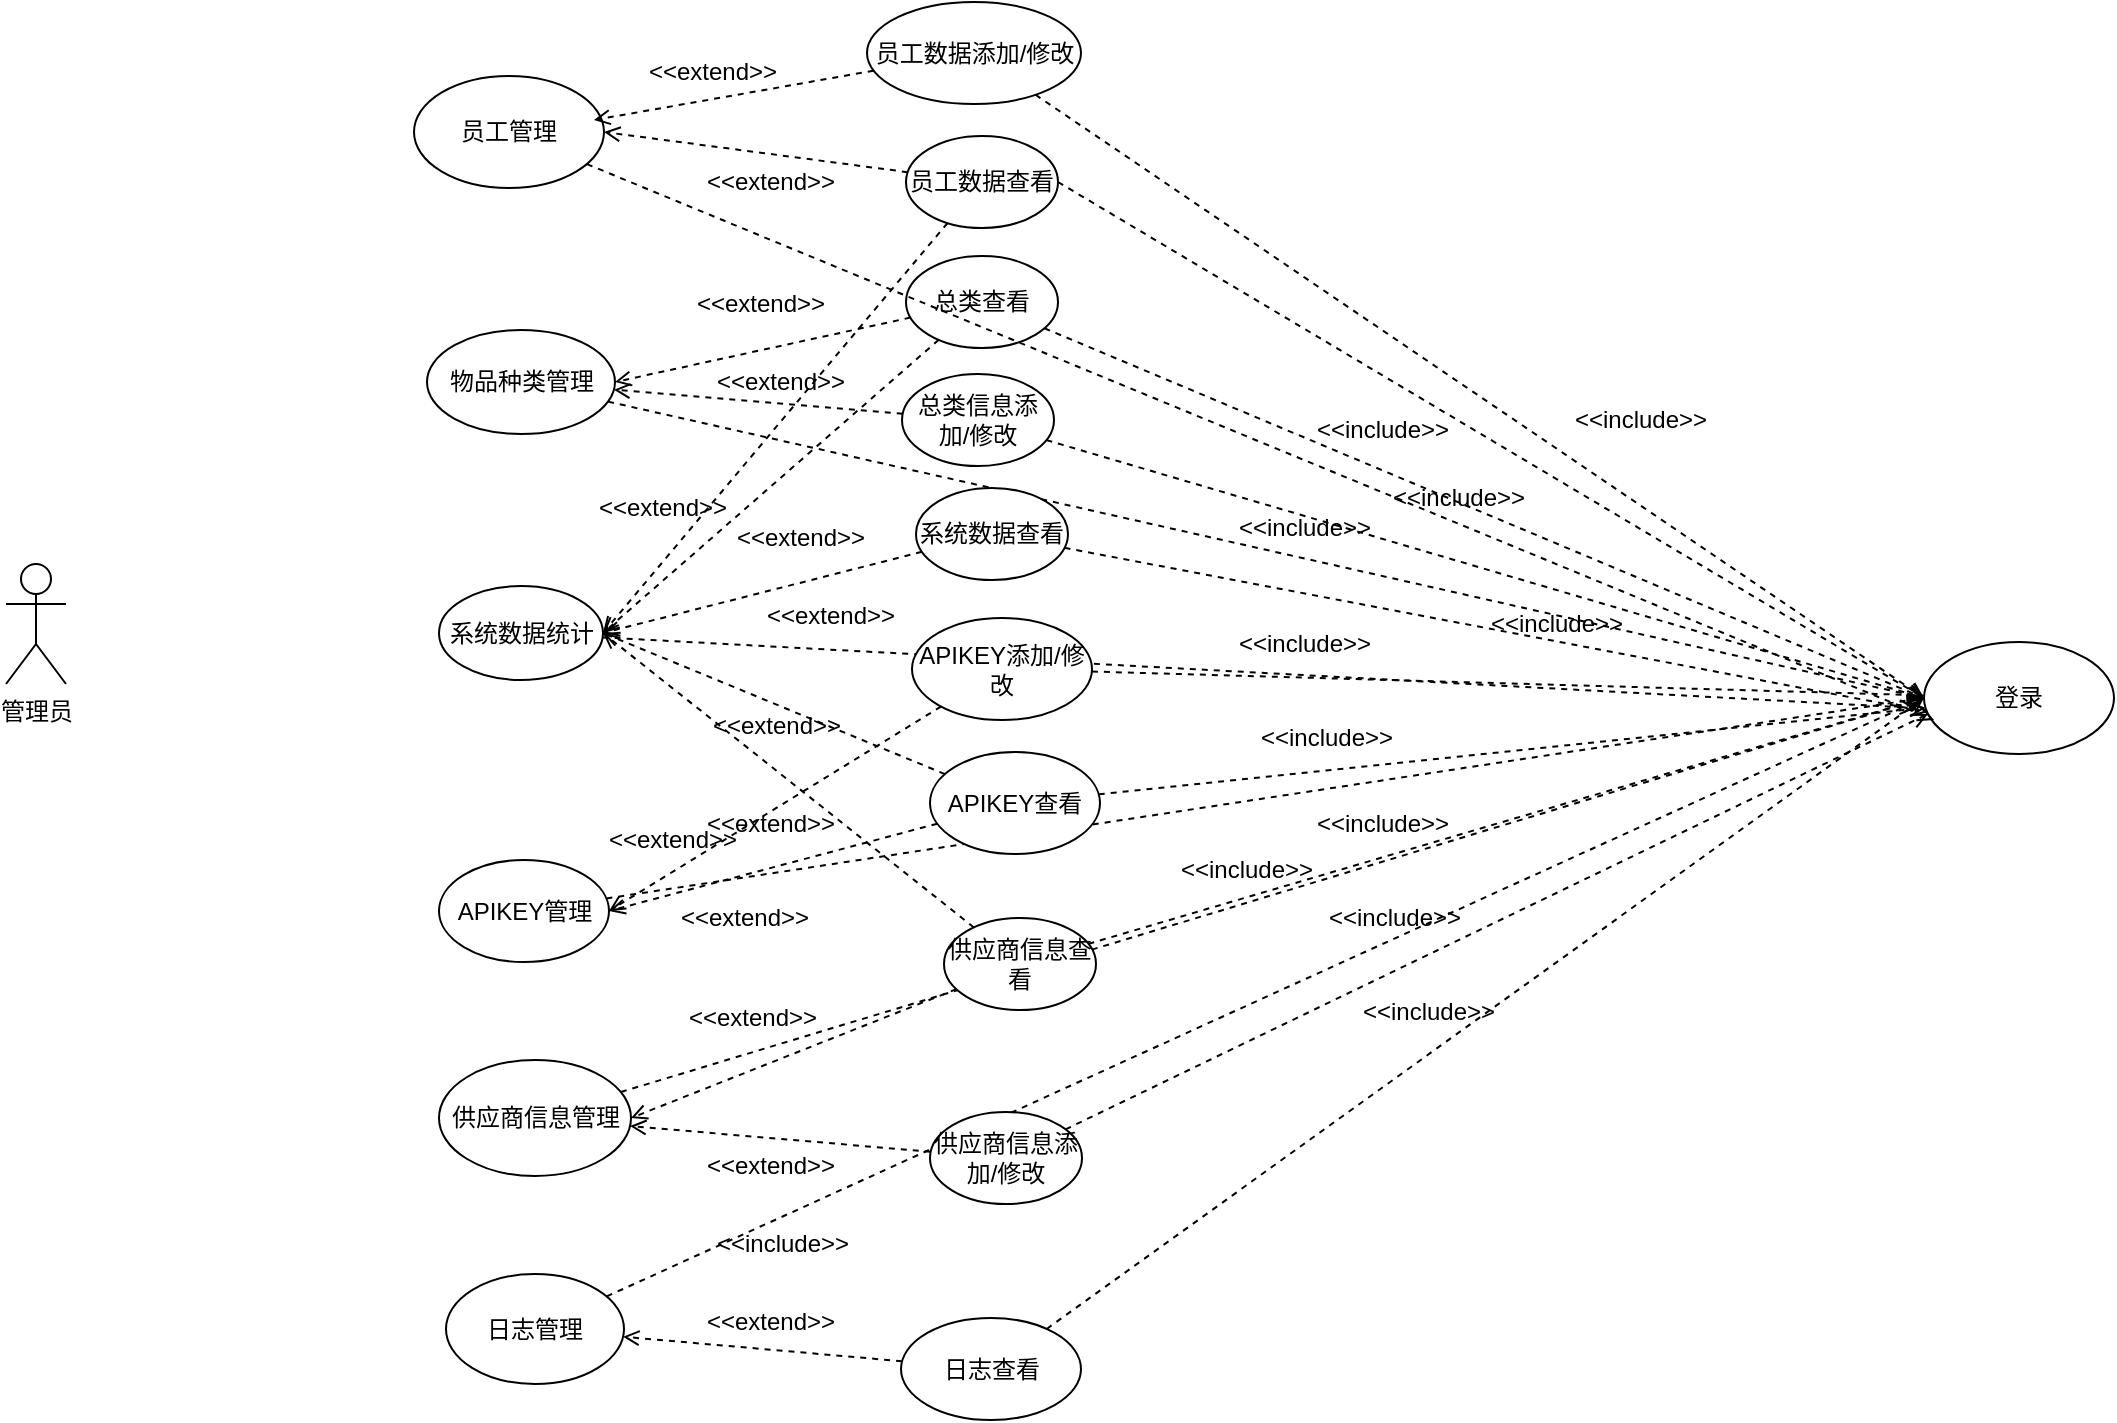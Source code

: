 <mxfile version="26.0.15">
  <diagram name="第 1 页" id="WtR9e3HdYUOJ1lMreugZ">
    <mxGraphModel dx="1826" dy="755" grid="0" gridSize="10" guides="1" tooltips="1" connect="1" arrows="1" fold="1" page="0" pageScale="1" pageWidth="827" pageHeight="1169" math="0" shadow="0">
      <root>
        <mxCell id="0" />
        <mxCell id="1" parent="0" />
        <mxCell id="F2PklvX9BzaPfLRtc6xG-1" value="管理员" style="shape=umlActor;verticalLabelPosition=bottom;verticalAlign=top;html=1;outlineConnect=0;" vertex="1" parent="1">
          <mxGeometry x="-179" y="311" width="30" height="60" as="geometry" />
        </mxCell>
        <mxCell id="F2PklvX9BzaPfLRtc6xG-2" value="员工管理" style="ellipse;whiteSpace=wrap;html=1;" vertex="1" parent="1">
          <mxGeometry x="25" y="67" width="95" height="56" as="geometry" />
        </mxCell>
        <mxCell id="F2PklvX9BzaPfLRtc6xG-78" style="rounded=0;orthogonalLoop=1;jettySize=auto;html=1;entryX=0;entryY=0.5;entryDx=0;entryDy=0;dashed=1;endArrow=open;endFill=0;" edge="1" parent="1" source="F2PklvX9BzaPfLRtc6xG-3" target="F2PklvX9BzaPfLRtc6xG-49">
          <mxGeometry relative="1" as="geometry" />
        </mxCell>
        <mxCell id="F2PklvX9BzaPfLRtc6xG-3" value="物品种类管理" style="ellipse;whiteSpace=wrap;html=1;" vertex="1" parent="1">
          <mxGeometry x="31.5" y="194" width="94" height="52" as="geometry" />
        </mxCell>
        <mxCell id="F2PklvX9BzaPfLRtc6xG-74" style="rounded=0;orthogonalLoop=1;jettySize=auto;html=1;entryX=0;entryY=0.5;entryDx=0;entryDy=0;dashed=1;endArrow=open;endFill=0;" edge="1" parent="1" source="F2PklvX9BzaPfLRtc6xG-4" target="F2PklvX9BzaPfLRtc6xG-49">
          <mxGeometry relative="1" as="geometry" />
        </mxCell>
        <mxCell id="F2PklvX9BzaPfLRtc6xG-4" value="供应商信息管理" style="ellipse;whiteSpace=wrap;html=1;" vertex="1" parent="1">
          <mxGeometry x="37.5" y="559" width="96" height="58" as="geometry" />
        </mxCell>
        <mxCell id="F2PklvX9BzaPfLRtc6xG-76" style="rounded=0;orthogonalLoop=1;jettySize=auto;html=1;entryX=0;entryY=0.5;entryDx=0;entryDy=0;dashed=1;endArrow=open;endFill=0;" edge="1" parent="1" source="F2PklvX9BzaPfLRtc6xG-5" target="F2PklvX9BzaPfLRtc6xG-49">
          <mxGeometry relative="1" as="geometry" />
        </mxCell>
        <mxCell id="F2PklvX9BzaPfLRtc6xG-5" value="APIKEY管理" style="ellipse;whiteSpace=wrap;html=1;" vertex="1" parent="1">
          <mxGeometry x="37.5" y="459" width="85" height="51" as="geometry" />
        </mxCell>
        <mxCell id="F2PklvX9BzaPfLRtc6xG-77" style="rounded=0;orthogonalLoop=1;jettySize=auto;html=1;dashed=1;endArrow=open;endFill=0;" edge="1" parent="1" source="F2PklvX9BzaPfLRtc6xG-6">
          <mxGeometry relative="1" as="geometry">
            <mxPoint x="776" y="383" as="targetPoint" />
          </mxGeometry>
        </mxCell>
        <mxCell id="F2PklvX9BzaPfLRtc6xG-6" value="系统数据统计" style="ellipse;whiteSpace=wrap;html=1;" vertex="1" parent="1">
          <mxGeometry x="37.5" y="322" width="82" height="47" as="geometry" />
        </mxCell>
        <mxCell id="F2PklvX9BzaPfLRtc6xG-72" style="rounded=0;orthogonalLoop=1;jettySize=auto;html=1;entryX=0;entryY=0.5;entryDx=0;entryDy=0;dashed=1;endArrow=open;endFill=0;" edge="1" parent="1" source="F2PklvX9BzaPfLRtc6xG-7" target="F2PklvX9BzaPfLRtc6xG-49">
          <mxGeometry relative="1" as="geometry" />
        </mxCell>
        <mxCell id="F2PklvX9BzaPfLRtc6xG-7" value="日志管理" style="ellipse;whiteSpace=wrap;html=1;" vertex="1" parent="1">
          <mxGeometry x="41" y="666" width="89" height="55" as="geometry" />
        </mxCell>
        <mxCell id="F2PklvX9BzaPfLRtc6xG-19" style="rounded=0;orthogonalLoop=1;jettySize=auto;html=1;entryX=1;entryY=0.5;entryDx=0;entryDy=0;dashed=1;strokeColor=default;endArrow=open;endFill=0;" edge="1" parent="1" source="F2PklvX9BzaPfLRtc6xG-8" target="F2PklvX9BzaPfLRtc6xG-6">
          <mxGeometry relative="1" as="geometry" />
        </mxCell>
        <mxCell id="F2PklvX9BzaPfLRtc6xG-25" style="rounded=0;orthogonalLoop=1;jettySize=auto;html=1;entryX=1;entryY=0.5;entryDx=0;entryDy=0;dashed=1;endArrow=open;endFill=0;" edge="1" parent="1" source="F2PklvX9BzaPfLRtc6xG-8" target="F2PklvX9BzaPfLRtc6xG-2">
          <mxGeometry relative="1" as="geometry" />
        </mxCell>
        <mxCell id="F2PklvX9BzaPfLRtc6xG-52" style="rounded=0;orthogonalLoop=1;jettySize=auto;html=1;entryX=0;entryY=0.5;entryDx=0;entryDy=0;dashed=1;endArrow=open;endFill=0;exitX=1;exitY=0.5;exitDx=0;exitDy=0;" edge="1" parent="1" source="F2PklvX9BzaPfLRtc6xG-8" target="F2PklvX9BzaPfLRtc6xG-49">
          <mxGeometry relative="1" as="geometry" />
        </mxCell>
        <mxCell id="F2PklvX9BzaPfLRtc6xG-8" value="员工数据查看" style="ellipse;whiteSpace=wrap;html=1;" vertex="1" parent="1">
          <mxGeometry x="271" y="97" width="76" height="46" as="geometry" />
        </mxCell>
        <mxCell id="F2PklvX9BzaPfLRtc6xG-50" style="rounded=0;orthogonalLoop=1;jettySize=auto;html=1;entryX=0;entryY=0.5;entryDx=0;entryDy=0;dashed=1;endArrow=open;endFill=0;" edge="1" parent="1" source="F2PklvX9BzaPfLRtc6xG-9" target="F2PklvX9BzaPfLRtc6xG-49">
          <mxGeometry relative="1" as="geometry" />
        </mxCell>
        <mxCell id="F2PklvX9BzaPfLRtc6xG-9" value="员工数据添加/修改" style="ellipse;whiteSpace=wrap;html=1;" vertex="1" parent="1">
          <mxGeometry x="251.5" y="30" width="107" height="51" as="geometry" />
        </mxCell>
        <mxCell id="F2PklvX9BzaPfLRtc6xG-27" style="rounded=0;orthogonalLoop=1;jettySize=auto;html=1;entryX=1;entryY=0.5;entryDx=0;entryDy=0;dashed=1;endArrow=open;endFill=0;" edge="1" parent="1" source="F2PklvX9BzaPfLRtc6xG-11" target="F2PklvX9BzaPfLRtc6xG-3">
          <mxGeometry relative="1" as="geometry" />
        </mxCell>
        <mxCell id="F2PklvX9BzaPfLRtc6xG-31" style="rounded=0;orthogonalLoop=1;jettySize=auto;html=1;entryX=1;entryY=0.5;entryDx=0;entryDy=0;dashed=1;endArrow=open;endFill=0;" edge="1" parent="1" source="F2PklvX9BzaPfLRtc6xG-11" target="F2PklvX9BzaPfLRtc6xG-6">
          <mxGeometry relative="1" as="geometry" />
        </mxCell>
        <mxCell id="F2PklvX9BzaPfLRtc6xG-56" style="rounded=0;orthogonalLoop=1;jettySize=auto;html=1;entryX=0;entryY=0.5;entryDx=0;entryDy=0;dashed=1;endArrow=open;endFill=0;" edge="1" parent="1" source="F2PklvX9BzaPfLRtc6xG-11" target="F2PklvX9BzaPfLRtc6xG-49">
          <mxGeometry relative="1" as="geometry" />
        </mxCell>
        <mxCell id="F2PklvX9BzaPfLRtc6xG-11" value="总类查看" style="ellipse;whiteSpace=wrap;html=1;" vertex="1" parent="1">
          <mxGeometry x="271" y="157" width="76" height="46" as="geometry" />
        </mxCell>
        <mxCell id="F2PklvX9BzaPfLRtc6xG-29" style="rounded=0;orthogonalLoop=1;jettySize=auto;html=1;dashed=1;endArrow=open;endFill=0;" edge="1" parent="1" source="F2PklvX9BzaPfLRtc6xG-12" target="F2PklvX9BzaPfLRtc6xG-3">
          <mxGeometry relative="1" as="geometry" />
        </mxCell>
        <mxCell id="F2PklvX9BzaPfLRtc6xG-58" style="rounded=0;orthogonalLoop=1;jettySize=auto;html=1;entryX=0;entryY=0.5;entryDx=0;entryDy=0;dashed=1;endArrow=open;endFill=0;" edge="1" parent="1" source="F2PklvX9BzaPfLRtc6xG-12" target="F2PklvX9BzaPfLRtc6xG-49">
          <mxGeometry relative="1" as="geometry" />
        </mxCell>
        <mxCell id="F2PklvX9BzaPfLRtc6xG-12" value="总类信息添加/修改" style="ellipse;whiteSpace=wrap;html=1;" vertex="1" parent="1">
          <mxGeometry x="269" y="216" width="76" height="46" as="geometry" />
        </mxCell>
        <mxCell id="F2PklvX9BzaPfLRtc6xG-37" style="rounded=0;orthogonalLoop=1;jettySize=auto;html=1;entryX=1;entryY=0.5;entryDx=0;entryDy=0;dashed=1;endArrow=open;endFill=0;" edge="1" parent="1" source="F2PklvX9BzaPfLRtc6xG-13" target="F2PklvX9BzaPfLRtc6xG-6">
          <mxGeometry relative="1" as="geometry" />
        </mxCell>
        <mxCell id="F2PklvX9BzaPfLRtc6xG-43" style="rounded=0;orthogonalLoop=1;jettySize=auto;html=1;entryX=1;entryY=0.5;entryDx=0;entryDy=0;endArrow=open;endFill=0;dashed=1;" edge="1" parent="1" source="F2PklvX9BzaPfLRtc6xG-13" target="F2PklvX9BzaPfLRtc6xG-4">
          <mxGeometry relative="1" as="geometry" />
        </mxCell>
        <mxCell id="F2PklvX9BzaPfLRtc6xG-66" style="rounded=0;orthogonalLoop=1;jettySize=auto;html=1;entryX=0;entryY=0.5;entryDx=0;entryDy=0;endArrow=open;endFill=0;dashed=1;" edge="1" parent="1" source="F2PklvX9BzaPfLRtc6xG-13" target="F2PklvX9BzaPfLRtc6xG-49">
          <mxGeometry relative="1" as="geometry" />
        </mxCell>
        <mxCell id="F2PklvX9BzaPfLRtc6xG-13" value="供应商信息查看" style="ellipse;whiteSpace=wrap;html=1;" vertex="1" parent="1">
          <mxGeometry x="290" y="488" width="76" height="46" as="geometry" />
        </mxCell>
        <mxCell id="F2PklvX9BzaPfLRtc6xG-45" style="rounded=0;orthogonalLoop=1;jettySize=auto;html=1;dashed=1;endArrow=open;endFill=0;" edge="1" parent="1" source="F2PklvX9BzaPfLRtc6xG-14" target="F2PklvX9BzaPfLRtc6xG-4">
          <mxGeometry relative="1" as="geometry" />
        </mxCell>
        <mxCell id="F2PklvX9BzaPfLRtc6xG-14" value="供应商信息添加/修改" style="ellipse;whiteSpace=wrap;html=1;" vertex="1" parent="1">
          <mxGeometry x="283" y="585" width="76" height="46" as="geometry" />
        </mxCell>
        <mxCell id="F2PklvX9BzaPfLRtc6xG-35" style="rounded=0;orthogonalLoop=1;jettySize=auto;html=1;entryX=1;entryY=0.5;entryDx=0;entryDy=0;dashed=1;endArrow=open;endFill=0;" edge="1" parent="1" source="F2PklvX9BzaPfLRtc6xG-15" target="F2PklvX9BzaPfLRtc6xG-6">
          <mxGeometry relative="1" as="geometry" />
        </mxCell>
        <mxCell id="F2PklvX9BzaPfLRtc6xG-41" style="rounded=0;orthogonalLoop=1;jettySize=auto;html=1;entryX=1;entryY=0.5;entryDx=0;entryDy=0;endArrow=open;endFill=0;dashed=1;" edge="1" parent="1" source="F2PklvX9BzaPfLRtc6xG-15" target="F2PklvX9BzaPfLRtc6xG-5">
          <mxGeometry relative="1" as="geometry" />
        </mxCell>
        <mxCell id="F2PklvX9BzaPfLRtc6xG-64" style="rounded=0;orthogonalLoop=1;jettySize=auto;html=1;dashed=1;endArrow=open;endFill=0;" edge="1" parent="1" source="F2PklvX9BzaPfLRtc6xG-15" target="F2PklvX9BzaPfLRtc6xG-49">
          <mxGeometry relative="1" as="geometry" />
        </mxCell>
        <mxCell id="F2PklvX9BzaPfLRtc6xG-15" value="APIKEY查看" style="ellipse;whiteSpace=wrap;html=1;" vertex="1" parent="1">
          <mxGeometry x="283" y="405" width="85" height="51" as="geometry" />
        </mxCell>
        <mxCell id="F2PklvX9BzaPfLRtc6xG-39" style="rounded=0;orthogonalLoop=1;jettySize=auto;html=1;entryX=1;entryY=0.5;entryDx=0;entryDy=0;dashed=1;endArrow=open;endFill=0;" edge="1" parent="1" source="F2PklvX9BzaPfLRtc6xG-16" target="F2PklvX9BzaPfLRtc6xG-5">
          <mxGeometry relative="1" as="geometry" />
        </mxCell>
        <mxCell id="F2PklvX9BzaPfLRtc6xG-62" style="rounded=0;orthogonalLoop=1;jettySize=auto;html=1;dashed=1;endArrow=open;endFill=0;" edge="1" parent="1" source="F2PklvX9BzaPfLRtc6xG-16" target="F2PklvX9BzaPfLRtc6xG-49">
          <mxGeometry relative="1" as="geometry" />
        </mxCell>
        <mxCell id="F2PklvX9BzaPfLRtc6xG-16" value="APIKEY添加/修改" style="ellipse;whiteSpace=wrap;html=1;" vertex="1" parent="1">
          <mxGeometry x="274" y="338" width="90" height="51" as="geometry" />
        </mxCell>
        <mxCell id="F2PklvX9BzaPfLRtc6xG-47" style="rounded=0;orthogonalLoop=1;jettySize=auto;html=1;dashed=1;endArrow=open;endFill=0;" edge="1" parent="1" source="F2PklvX9BzaPfLRtc6xG-17" target="F2PklvX9BzaPfLRtc6xG-7">
          <mxGeometry relative="1" as="geometry" />
        </mxCell>
        <mxCell id="F2PklvX9BzaPfLRtc6xG-70" style="rounded=0;orthogonalLoop=1;jettySize=auto;html=1;entryX=0;entryY=0.5;entryDx=0;entryDy=0;endArrow=open;endFill=0;dashed=1;" edge="1" parent="1" source="F2PklvX9BzaPfLRtc6xG-17" target="F2PklvX9BzaPfLRtc6xG-49">
          <mxGeometry relative="1" as="geometry" />
        </mxCell>
        <mxCell id="F2PklvX9BzaPfLRtc6xG-17" value="日志查看" style="ellipse;whiteSpace=wrap;html=1;" vertex="1" parent="1">
          <mxGeometry x="268.5" y="688" width="90" height="51" as="geometry" />
        </mxCell>
        <mxCell id="F2PklvX9BzaPfLRtc6xG-33" style="rounded=0;orthogonalLoop=1;jettySize=auto;html=1;entryX=1;entryY=0.5;entryDx=0;entryDy=0;dashed=1;endArrow=open;endFill=0;" edge="1" parent="1" source="F2PklvX9BzaPfLRtc6xG-18" target="F2PklvX9BzaPfLRtc6xG-6">
          <mxGeometry relative="1" as="geometry" />
        </mxCell>
        <mxCell id="F2PklvX9BzaPfLRtc6xG-18" value="系统数据查看" style="ellipse;whiteSpace=wrap;html=1;" vertex="1" parent="1">
          <mxGeometry x="276" y="273" width="76" height="46" as="geometry" />
        </mxCell>
        <mxCell id="F2PklvX9BzaPfLRtc6xG-20" value="&amp;lt;&amp;lt;extend&amp;gt;&amp;gt;" style="text;html=1;align=center;verticalAlign=middle;resizable=0;points=[];autosize=1;strokeColor=none;fillColor=none;" vertex="1" parent="1">
          <mxGeometry x="108" y="270" width="82" height="26" as="geometry" />
        </mxCell>
        <mxCell id="F2PklvX9BzaPfLRtc6xG-21" style="rounded=0;orthogonalLoop=1;jettySize=auto;html=1;entryX=0.947;entryY=0.393;entryDx=0;entryDy=0;entryPerimeter=0;dashed=1;endArrow=open;endFill=0;" edge="1" parent="1" source="F2PklvX9BzaPfLRtc6xG-9" target="F2PklvX9BzaPfLRtc6xG-2">
          <mxGeometry relative="1" as="geometry" />
        </mxCell>
        <mxCell id="F2PklvX9BzaPfLRtc6xG-23" value="&amp;lt;&amp;lt;extend&amp;gt;&amp;gt;" style="text;html=1;align=center;verticalAlign=middle;resizable=0;points=[];autosize=1;strokeColor=none;fillColor=none;" vertex="1" parent="1">
          <mxGeometry x="133" y="52" width="82" height="26" as="geometry" />
        </mxCell>
        <mxCell id="F2PklvX9BzaPfLRtc6xG-26" value="&amp;lt;&amp;lt;extend&amp;gt;&amp;gt;" style="text;html=1;align=center;verticalAlign=middle;resizable=0;points=[];autosize=1;strokeColor=none;fillColor=none;" vertex="1" parent="1">
          <mxGeometry x="162" y="107" width="82" height="26" as="geometry" />
        </mxCell>
        <mxCell id="F2PklvX9BzaPfLRtc6xG-28" value="&amp;lt;&amp;lt;extend&amp;gt;&amp;gt;" style="text;html=1;align=center;verticalAlign=middle;resizable=0;points=[];autosize=1;strokeColor=none;fillColor=none;" vertex="1" parent="1">
          <mxGeometry x="157" y="168" width="82" height="26" as="geometry" />
        </mxCell>
        <mxCell id="F2PklvX9BzaPfLRtc6xG-30" value="&amp;lt;&amp;lt;extend&amp;gt;&amp;gt;" style="text;html=1;align=center;verticalAlign=middle;resizable=0;points=[];autosize=1;strokeColor=none;fillColor=none;" vertex="1" parent="1">
          <mxGeometry x="167" y="207" width="82" height="26" as="geometry" />
        </mxCell>
        <mxCell id="F2PklvX9BzaPfLRtc6xG-32" value="&amp;lt;&amp;lt;extend&amp;gt;&amp;gt;" style="text;html=1;align=center;verticalAlign=middle;resizable=0;points=[];autosize=1;strokeColor=none;fillColor=none;" vertex="1" parent="1">
          <mxGeometry x="177" y="285" width="82" height="26" as="geometry" />
        </mxCell>
        <mxCell id="F2PklvX9BzaPfLRtc6xG-34" value="&amp;lt;&amp;lt;extend&amp;gt;&amp;gt;" style="text;html=1;align=center;verticalAlign=middle;resizable=0;points=[];autosize=1;strokeColor=none;fillColor=none;" vertex="1" parent="1">
          <mxGeometry x="192" y="324" width="82" height="26" as="geometry" />
        </mxCell>
        <mxCell id="F2PklvX9BzaPfLRtc6xG-36" value="&amp;lt;&amp;lt;extend&amp;gt;&amp;gt;" style="text;html=1;align=center;verticalAlign=middle;resizable=0;points=[];autosize=1;strokeColor=none;fillColor=none;" vertex="1" parent="1">
          <mxGeometry x="165" y="379" width="82" height="26" as="geometry" />
        </mxCell>
        <mxCell id="F2PklvX9BzaPfLRtc6xG-38" value="&amp;lt;&amp;lt;extend&amp;gt;&amp;gt;" style="text;html=1;align=center;verticalAlign=middle;resizable=0;points=[];autosize=1;strokeColor=none;fillColor=none;" vertex="1" parent="1">
          <mxGeometry x="162" y="428" width="82" height="26" as="geometry" />
        </mxCell>
        <mxCell id="F2PklvX9BzaPfLRtc6xG-40" value="&amp;lt;&amp;lt;extend&amp;gt;&amp;gt;" style="text;html=1;align=center;verticalAlign=middle;resizable=0;points=[];autosize=1;strokeColor=none;fillColor=none;" vertex="1" parent="1">
          <mxGeometry x="113" y="436" width="82" height="26" as="geometry" />
        </mxCell>
        <mxCell id="F2PklvX9BzaPfLRtc6xG-42" value="&amp;lt;&amp;lt;extend&amp;gt;&amp;gt;" style="text;html=1;align=center;verticalAlign=middle;resizable=0;points=[];autosize=1;strokeColor=none;fillColor=none;" vertex="1" parent="1">
          <mxGeometry x="149" y="475" width="82" height="26" as="geometry" />
        </mxCell>
        <mxCell id="F2PklvX9BzaPfLRtc6xG-44" value="&amp;lt;&amp;lt;extend&amp;gt;&amp;gt;" style="text;html=1;align=center;verticalAlign=middle;resizable=0;points=[];autosize=1;strokeColor=none;fillColor=none;" vertex="1" parent="1">
          <mxGeometry x="153" y="525" width="82" height="26" as="geometry" />
        </mxCell>
        <mxCell id="F2PklvX9BzaPfLRtc6xG-46" value="&amp;lt;&amp;lt;extend&amp;gt;&amp;gt;" style="text;html=1;align=center;verticalAlign=middle;resizable=0;points=[];autosize=1;strokeColor=none;fillColor=none;" vertex="1" parent="1">
          <mxGeometry x="162" y="599" width="82" height="26" as="geometry" />
        </mxCell>
        <mxCell id="F2PklvX9BzaPfLRtc6xG-48" value="&amp;lt;&amp;lt;extend&amp;gt;&amp;gt;" style="text;html=1;align=center;verticalAlign=middle;resizable=0;points=[];autosize=1;strokeColor=none;fillColor=none;" vertex="1" parent="1">
          <mxGeometry x="162" y="677" width="82" height="26" as="geometry" />
        </mxCell>
        <mxCell id="F2PklvX9BzaPfLRtc6xG-49" value="登录" style="ellipse;whiteSpace=wrap;html=1;" vertex="1" parent="1">
          <mxGeometry x="780" y="350" width="95" height="56" as="geometry" />
        </mxCell>
        <mxCell id="F2PklvX9BzaPfLRtc6xG-51" value="&amp;lt;&amp;lt;include&amp;gt;&amp;gt;" style="text;html=1;align=center;verticalAlign=middle;resizable=0;points=[];autosize=1;strokeColor=none;fillColor=none;" vertex="1" parent="1">
          <mxGeometry x="596" y="226" width="84" height="26" as="geometry" />
        </mxCell>
        <mxCell id="F2PklvX9BzaPfLRtc6xG-55" value="&amp;lt;&amp;lt;include&amp;gt;&amp;gt;" style="text;html=1;align=center;verticalAlign=middle;resizable=0;points=[];autosize=1;strokeColor=none;fillColor=none;" vertex="1" parent="1">
          <mxGeometry x="505" y="265" width="84" height="26" as="geometry" />
        </mxCell>
        <mxCell id="F2PklvX9BzaPfLRtc6xG-57" value="&amp;lt;&amp;lt;include&amp;gt;&amp;gt;" style="text;html=1;align=center;verticalAlign=middle;resizable=0;points=[];autosize=1;strokeColor=none;fillColor=none;" vertex="1" parent="1">
          <mxGeometry x="467" y="231" width="84" height="26" as="geometry" />
        </mxCell>
        <mxCell id="F2PklvX9BzaPfLRtc6xG-59" value="&amp;lt;&amp;lt;include&amp;gt;&amp;gt;" style="text;html=1;align=center;verticalAlign=middle;resizable=0;points=[];autosize=1;strokeColor=none;fillColor=none;" vertex="1" parent="1">
          <mxGeometry x="554" y="328" width="84" height="26" as="geometry" />
        </mxCell>
        <mxCell id="F2PklvX9BzaPfLRtc6xG-60" style="rounded=0;orthogonalLoop=1;jettySize=auto;html=1;entryX=0.021;entryY=0.625;entryDx=0;entryDy=0;entryPerimeter=0;dashed=1;endArrow=open;endFill=0;" edge="1" parent="1" source="F2PklvX9BzaPfLRtc6xG-18" target="F2PklvX9BzaPfLRtc6xG-49">
          <mxGeometry relative="1" as="geometry" />
        </mxCell>
        <mxCell id="F2PklvX9BzaPfLRtc6xG-61" value="&amp;lt;&amp;lt;include&amp;gt;&amp;gt;" style="text;html=1;align=center;verticalAlign=middle;resizable=0;points=[];autosize=1;strokeColor=none;fillColor=none;" vertex="1" parent="1">
          <mxGeometry x="428" y="280" width="84" height="26" as="geometry" />
        </mxCell>
        <mxCell id="F2PklvX9BzaPfLRtc6xG-63" value="&amp;lt;&amp;lt;include&amp;gt;&amp;gt;" style="text;html=1;align=center;verticalAlign=middle;resizable=0;points=[];autosize=1;strokeColor=none;fillColor=none;" vertex="1" parent="1">
          <mxGeometry x="428" y="338" width="84" height="26" as="geometry" />
        </mxCell>
        <mxCell id="F2PklvX9BzaPfLRtc6xG-65" value="&amp;lt;&amp;lt;include&amp;gt;&amp;gt;" style="text;html=1;align=center;verticalAlign=middle;resizable=0;points=[];autosize=1;strokeColor=none;fillColor=none;" vertex="1" parent="1">
          <mxGeometry x="439" y="385" width="84" height="26" as="geometry" />
        </mxCell>
        <mxCell id="F2PklvX9BzaPfLRtc6xG-67" value="&amp;lt;&amp;lt;include&amp;gt;&amp;gt;" style="text;html=1;align=center;verticalAlign=middle;resizable=0;points=[];autosize=1;strokeColor=none;fillColor=none;" vertex="1" parent="1">
          <mxGeometry x="467" y="428" width="84" height="26" as="geometry" />
        </mxCell>
        <mxCell id="F2PklvX9BzaPfLRtc6xG-68" style="rounded=0;orthogonalLoop=1;jettySize=auto;html=1;entryX=0.021;entryY=0.643;entryDx=0;entryDy=0;entryPerimeter=0;endArrow=open;endFill=0;dashed=1;" edge="1" parent="1" source="F2PklvX9BzaPfLRtc6xG-14" target="F2PklvX9BzaPfLRtc6xG-49">
          <mxGeometry relative="1" as="geometry" />
        </mxCell>
        <mxCell id="F2PklvX9BzaPfLRtc6xG-69" value="&amp;lt;&amp;lt;include&amp;gt;&amp;gt;" style="text;html=1;align=center;verticalAlign=middle;resizable=0;points=[];autosize=1;strokeColor=none;fillColor=none;" vertex="1" parent="1">
          <mxGeometry x="473" y="475" width="84" height="26" as="geometry" />
        </mxCell>
        <mxCell id="F2PklvX9BzaPfLRtc6xG-71" value="&amp;lt;&amp;lt;include&amp;gt;&amp;gt;" style="text;html=1;align=center;verticalAlign=middle;resizable=0;points=[];autosize=1;strokeColor=none;fillColor=none;" vertex="1" parent="1">
          <mxGeometry x="490" y="522" width="84" height="26" as="geometry" />
        </mxCell>
        <mxCell id="F2PklvX9BzaPfLRtc6xG-73" value="&amp;lt;&amp;lt;include&amp;gt;&amp;gt;" style="text;html=1;align=center;verticalAlign=middle;resizable=0;points=[];autosize=1;strokeColor=none;fillColor=none;" vertex="1" parent="1">
          <mxGeometry x="167" y="638" width="84" height="26" as="geometry" />
        </mxCell>
        <mxCell id="F2PklvX9BzaPfLRtc6xG-75" value="&amp;lt;&amp;lt;include&amp;gt;&amp;gt;" style="text;html=1;align=center;verticalAlign=middle;resizable=0;points=[];autosize=1;strokeColor=none;fillColor=none;" vertex="1" parent="1">
          <mxGeometry x="399" y="451" width="84" height="26" as="geometry" />
        </mxCell>
        <mxCell id="F2PklvX9BzaPfLRtc6xG-79" style="rounded=0;orthogonalLoop=1;jettySize=auto;html=1;entryX=0.053;entryY=0.696;entryDx=0;entryDy=0;entryPerimeter=0;dashed=1;endArrow=open;endFill=0;" edge="1" parent="1" source="F2PklvX9BzaPfLRtc6xG-2" target="F2PklvX9BzaPfLRtc6xG-49">
          <mxGeometry relative="1" as="geometry" />
        </mxCell>
      </root>
    </mxGraphModel>
  </diagram>
</mxfile>
